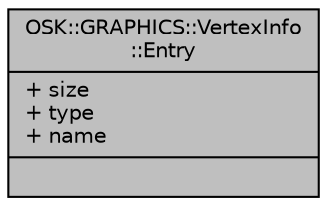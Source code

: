 digraph "OSK::GRAPHICS::VertexInfo::Entry"
{
 // INTERACTIVE_SVG=YES
 // LATEX_PDF_SIZE
  edge [fontname="Helvetica",fontsize="10",labelfontname="Helvetica",labelfontsize="10"];
  node [fontname="Helvetica",fontsize="10",shape=record];
  Node1 [label="{OSK::GRAPHICS::VertexInfo\l::Entry\n|+ size\l+ type\l+ name\l|}",height=0.2,width=0.4,color="black", fillcolor="grey75", style="filled", fontcolor="black",tooltip="Información de un atributo."];
}
